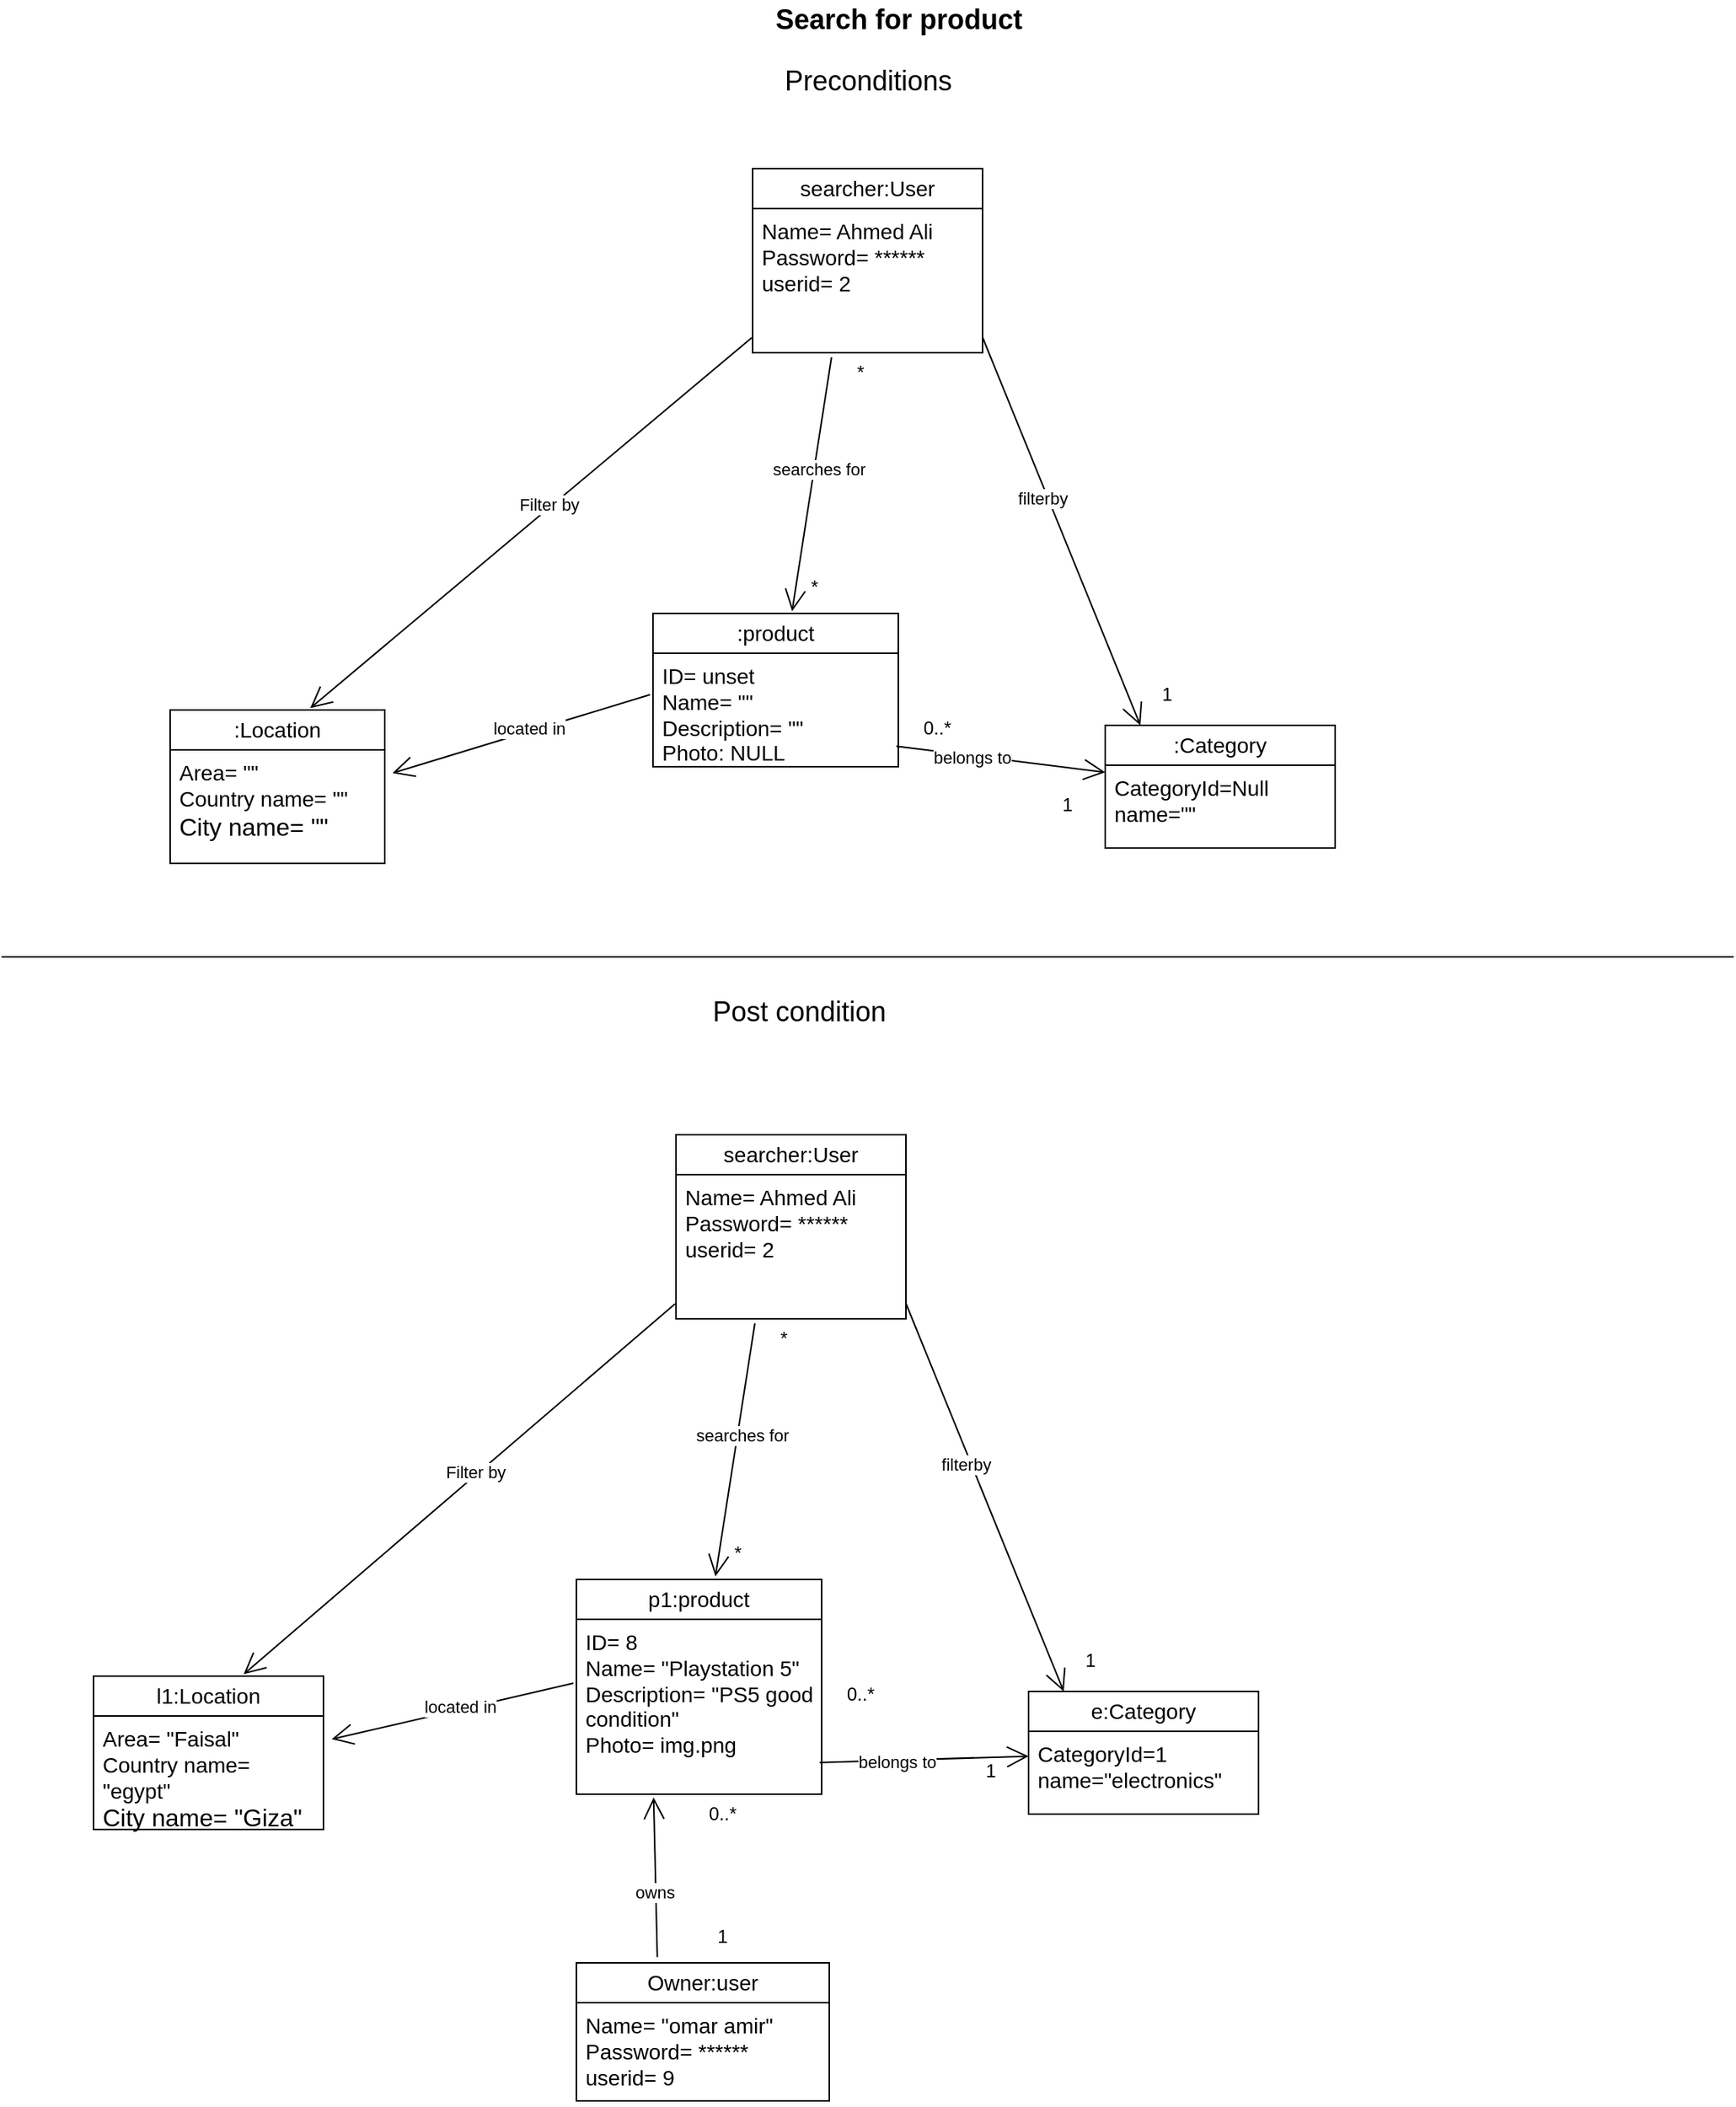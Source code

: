 <mxfile version="27.0.2">
  <diagram name="Page-1" id="l1g4KpjitnGV14DNMO7M">
    <mxGraphModel dx="1281" dy="562" grid="1" gridSize="10" guides="1" tooltips="1" connect="1" arrows="1" fold="1" page="1" pageScale="1" pageWidth="1169" pageHeight="1654" math="0" shadow="0">
      <root>
        <mxCell id="0" />
        <mxCell id="1" parent="0" />
        <mxCell id="qECTr6zoX_LYbof8itnt-2" value="&lt;font style=&quot;font-size: 14px;&quot;&gt;searcher:User&lt;/font&gt;" style="swimlane;fontStyle=0;childLayout=stackLayout;horizontal=1;startSize=26;fillColor=none;horizontalStack=0;resizeParent=1;resizeParentMax=0;resizeLast=0;collapsible=1;marginBottom=0;whiteSpace=wrap;html=1;" vertex="1" parent="1">
          <mxGeometry x="490" y="130" width="150" height="120" as="geometry" />
        </mxCell>
        <mxCell id="qECTr6zoX_LYbof8itnt-3" value="&lt;font style=&quot;font-size: 14px;&quot;&gt;&lt;span style=&quot;text-wrap-mode: nowrap;&quot;&gt;Name= Ahmed Ali&lt;/span&gt;&lt;br style=&quot;text-wrap-mode: nowrap; padding: 0px; margin: 0px;&quot;&gt;&lt;span style=&quot;text-wrap-mode: nowrap;&quot;&gt;Password= ******&lt;/span&gt;&lt;br style=&quot;text-wrap-mode: nowrap; padding: 0px; margin: 0px;&quot;&gt;&lt;span style=&quot;text-wrap-mode: nowrap;&quot;&gt;userid= 2&lt;/span&gt;&lt;/font&gt;" style="text;strokeColor=none;fillColor=none;align=left;verticalAlign=top;spacingLeft=4;spacingRight=4;overflow=hidden;rotatable=0;points=[[0,0.5],[1,0.5]];portConstraint=eastwest;whiteSpace=wrap;html=1;" vertex="1" parent="qECTr6zoX_LYbof8itnt-2">
          <mxGeometry y="26" width="150" height="94" as="geometry" />
        </mxCell>
        <mxCell id="qECTr6zoX_LYbof8itnt-4" value="&lt;font style=&quot;font-size: 18px;&quot;&gt;Search for product&lt;/font&gt;" style="text;align=center;fontStyle=1;verticalAlign=middle;spacingLeft=3;spacingRight=3;strokeColor=none;rotatable=0;points=[[0,0.5],[1,0.5]];portConstraint=eastwest;html=1;" vertex="1" parent="1">
          <mxGeometry x="490" y="20" width="190" height="26" as="geometry" />
        </mxCell>
        <mxCell id="qECTr6zoX_LYbof8itnt-5" value="&lt;font style=&quot;font-size: 18px;&quot;&gt;Preconditions&lt;/font&gt;" style="text;html=1;align=center;verticalAlign=middle;resizable=0;points=[];autosize=1;strokeColor=none;fillColor=none;" vertex="1" parent="1">
          <mxGeometry x="500" y="53" width="130" height="40" as="geometry" />
        </mxCell>
        <mxCell id="qECTr6zoX_LYbof8itnt-6" value="&lt;font style=&quot;font-size: 14px;&quot;&gt;:Location&lt;/font&gt;" style="swimlane;fontStyle=0;childLayout=stackLayout;horizontal=1;startSize=26;fillColor=none;horizontalStack=0;resizeParent=1;resizeParentMax=0;resizeLast=0;collapsible=1;marginBottom=0;whiteSpace=wrap;html=1;" vertex="1" parent="1">
          <mxGeometry x="110" y="483" width="140" height="100" as="geometry" />
        </mxCell>
        <mxCell id="qECTr6zoX_LYbof8itnt-7" value="&lt;font style=&quot;font-size: 14px;&quot;&gt;&lt;span style=&quot;text-wrap-mode: nowrap;&quot;&gt;Area= &quot;&quot;&lt;/span&gt;&lt;br style=&quot;padding: 0px; margin: 0px; text-wrap-mode: nowrap;&quot;&gt;&lt;span style=&quot;text-wrap-mode: nowrap;&quot;&gt;Country name= &quot;&quot;&lt;/span&gt;&lt;/font&gt;&lt;div style=&quot;padding: 0px; margin: 0px; text-wrap-mode: nowrap;&quot;&gt;&lt;font size=&quot;3&quot;&gt;City name= &quot;&quot;&lt;/font&gt;&lt;/div&gt;" style="text;strokeColor=none;fillColor=none;align=left;verticalAlign=top;spacingLeft=4;spacingRight=4;overflow=hidden;rotatable=0;points=[[0,0.5],[1,0.5]];portConstraint=eastwest;whiteSpace=wrap;html=1;" vertex="1" parent="qECTr6zoX_LYbof8itnt-6">
          <mxGeometry y="26" width="140" height="74" as="geometry" />
        </mxCell>
        <mxCell id="qECTr6zoX_LYbof8itnt-8" value="&lt;font style=&quot;font-size: 14px;&quot;&gt;:product&lt;/font&gt;" style="swimlane;fontStyle=0;childLayout=stackLayout;horizontal=1;startSize=26;fillColor=none;horizontalStack=0;resizeParent=1;resizeParentMax=0;resizeLast=0;collapsible=1;marginBottom=0;whiteSpace=wrap;html=1;" vertex="1" parent="1">
          <mxGeometry x="425" y="420" width="160" height="100" as="geometry" />
        </mxCell>
        <mxCell id="qECTr6zoX_LYbof8itnt-9" value="&lt;font style=&quot;font-size: 14px;&quot;&gt;&lt;span style=&quot;text-wrap-mode: nowrap;&quot;&gt;ID= unset&lt;/span&gt;&lt;br style=&quot;padding: 0px; margin: 0px; text-wrap-mode: nowrap;&quot;&gt;&lt;span style=&quot;text-wrap-mode: nowrap;&quot;&gt;Name= &quot;&quot;&lt;/span&gt;&lt;br style=&quot;padding: 0px; margin: 0px; text-wrap-mode: nowrap;&quot;&gt;&lt;span style=&quot;text-wrap-mode: nowrap;&quot;&gt;Description= &quot;&quot;&lt;/span&gt;&lt;br style=&quot;padding: 0px; margin: 0px; text-wrap-mode: nowrap;&quot;&gt;&lt;span style=&quot;text-wrap-mode: nowrap;&quot;&gt;Photo: NULL&lt;/span&gt;&lt;/font&gt;" style="text;strokeColor=none;fillColor=none;align=left;verticalAlign=top;spacingLeft=4;spacingRight=4;overflow=hidden;rotatable=0;points=[[0,0.5],[1,0.5]];portConstraint=eastwest;whiteSpace=wrap;html=1;" vertex="1" parent="qECTr6zoX_LYbof8itnt-8">
          <mxGeometry y="26" width="160" height="74" as="geometry" />
        </mxCell>
        <mxCell id="qECTr6zoX_LYbof8itnt-10" value="" style="endArrow=open;endFill=1;endSize=12;html=1;rounded=0;exitX=0.343;exitY=1.032;exitDx=0;exitDy=0;exitPerimeter=0;entryX=0.567;entryY=-0.014;entryDx=0;entryDy=0;entryPerimeter=0;" edge="1" parent="1" source="qECTr6zoX_LYbof8itnt-3" target="qECTr6zoX_LYbof8itnt-8">
          <mxGeometry width="160" relative="1" as="geometry">
            <mxPoint x="500" y="370" as="sourcePoint" />
            <mxPoint x="660" y="370" as="targetPoint" />
          </mxGeometry>
        </mxCell>
        <mxCell id="qECTr6zoX_LYbof8itnt-11" value="searches for" style="edgeLabel;html=1;align=center;verticalAlign=middle;resizable=0;points=[];" vertex="1" connectable="0" parent="qECTr6zoX_LYbof8itnt-10">
          <mxGeometry x="-0.126" y="3" relative="1" as="geometry">
            <mxPoint as="offset" />
          </mxGeometry>
        </mxCell>
        <mxCell id="qECTr6zoX_LYbof8itnt-12" value="*" style="text;html=1;align=center;verticalAlign=middle;resizable=0;points=[];autosize=1;strokeColor=none;fillColor=none;" vertex="1" parent="1">
          <mxGeometry x="545" y="248" width="30" height="30" as="geometry" />
        </mxCell>
        <mxCell id="qECTr6zoX_LYbof8itnt-13" value="*" style="text;html=1;align=center;verticalAlign=middle;resizable=0;points=[];autosize=1;strokeColor=none;fillColor=none;" vertex="1" parent="1">
          <mxGeometry x="515" y="388" width="30" height="30" as="geometry" />
        </mxCell>
        <mxCell id="qECTr6zoX_LYbof8itnt-14" value="&lt;font style=&quot;font-size: 14px;&quot;&gt;:Category&lt;/font&gt;" style="swimlane;fontStyle=0;childLayout=stackLayout;horizontal=1;startSize=26;fillColor=none;horizontalStack=0;resizeParent=1;resizeParentMax=0;resizeLast=0;collapsible=1;marginBottom=0;whiteSpace=wrap;html=1;" vertex="1" parent="1">
          <mxGeometry x="720" y="493" width="150" height="80" as="geometry" />
        </mxCell>
        <mxCell id="qECTr6zoX_LYbof8itnt-15" value="&lt;font style=&quot;font-size: 14px;&quot;&gt;CategoryId=Null&lt;/font&gt;&lt;div&gt;&lt;font style=&quot;font-size: 14px;&quot;&gt;name=&quot;&quot;&lt;/font&gt;&lt;/div&gt;" style="text;strokeColor=none;fillColor=none;align=left;verticalAlign=top;spacingLeft=4;spacingRight=4;overflow=hidden;rotatable=0;points=[[0,0.5],[1,0.5]];portConstraint=eastwest;whiteSpace=wrap;html=1;" vertex="1" parent="qECTr6zoX_LYbof8itnt-14">
          <mxGeometry y="26" width="150" height="54" as="geometry" />
        </mxCell>
        <mxCell id="qECTr6zoX_LYbof8itnt-18" value="" style="endArrow=open;endFill=1;endSize=12;html=1;rounded=0;exitX=0.992;exitY=0.819;exitDx=0;exitDy=0;exitPerimeter=0;" edge="1" parent="1" source="qECTr6zoX_LYbof8itnt-9" target="qECTr6zoX_LYbof8itnt-14">
          <mxGeometry width="160" relative="1" as="geometry">
            <mxPoint x="505" y="550" as="sourcePoint" />
            <mxPoint x="665" y="550" as="targetPoint" />
          </mxGeometry>
        </mxCell>
        <mxCell id="qECTr6zoX_LYbof8itnt-19" value="belongs to" style="edgeLabel;html=1;align=center;verticalAlign=middle;resizable=0;points=[];" vertex="1" connectable="0" parent="qECTr6zoX_LYbof8itnt-18">
          <mxGeometry x="-0.283" y="-1" relative="1" as="geometry">
            <mxPoint x="1" as="offset" />
          </mxGeometry>
        </mxCell>
        <mxCell id="qECTr6zoX_LYbof8itnt-20" value="1" style="text;html=1;align=center;verticalAlign=middle;resizable=0;points=[];autosize=1;strokeColor=none;fillColor=none;" vertex="1" parent="1">
          <mxGeometry x="680" y="530" width="30" height="30" as="geometry" />
        </mxCell>
        <mxCell id="qECTr6zoX_LYbof8itnt-21" value="0..*" style="text;html=1;align=center;verticalAlign=middle;resizable=0;points=[];autosize=1;strokeColor=none;fillColor=none;" vertex="1" parent="1">
          <mxGeometry x="590" y="480" width="40" height="30" as="geometry" />
        </mxCell>
        <mxCell id="qECTr6zoX_LYbof8itnt-22" value="" style="endArrow=open;endFill=1;endSize=12;html=1;rounded=0;entryX=1.036;entryY=0.205;entryDx=0;entryDy=0;entryPerimeter=0;exitX=-0.012;exitY=0.365;exitDx=0;exitDy=0;exitPerimeter=0;" edge="1" parent="1" source="qECTr6zoX_LYbof8itnt-9" target="qECTr6zoX_LYbof8itnt-7">
          <mxGeometry width="160" relative="1" as="geometry">
            <mxPoint x="230" y="420" as="sourcePoint" />
            <mxPoint x="390" y="420" as="targetPoint" />
          </mxGeometry>
        </mxCell>
        <mxCell id="qECTr6zoX_LYbof8itnt-26" value="located in" style="edgeLabel;html=1;align=center;verticalAlign=middle;resizable=0;points=[];" vertex="1" connectable="0" parent="qECTr6zoX_LYbof8itnt-22">
          <mxGeometry x="-0.067" y="-2" relative="1" as="geometry">
            <mxPoint as="offset" />
          </mxGeometry>
        </mxCell>
        <mxCell id="qECTr6zoX_LYbof8itnt-23" value="" style="endArrow=open;endFill=1;endSize=12;html=1;rounded=0;entryX=0.653;entryY=-0.012;entryDx=0;entryDy=0;entryPerimeter=0;exitX=-0.004;exitY=0.896;exitDx=0;exitDy=0;exitPerimeter=0;" edge="1" parent="1" source="qECTr6zoX_LYbof8itnt-3" target="qECTr6zoX_LYbof8itnt-6">
          <mxGeometry width="160" relative="1" as="geometry">
            <mxPoint x="250" y="262.5" as="sourcePoint" />
            <mxPoint x="410" y="262.5" as="targetPoint" />
          </mxGeometry>
        </mxCell>
        <mxCell id="qECTr6zoX_LYbof8itnt-24" value="Filter by" style="edgeLabel;html=1;align=center;verticalAlign=middle;resizable=0;points=[];" vertex="1" connectable="0" parent="qECTr6zoX_LYbof8itnt-23">
          <mxGeometry x="-0.084" y="-2" relative="1" as="geometry">
            <mxPoint as="offset" />
          </mxGeometry>
        </mxCell>
        <mxCell id="qECTr6zoX_LYbof8itnt-27" value="" style="endArrow=open;endFill=1;endSize=12;html=1;rounded=0;entryX=0.153;entryY=0;entryDx=0;entryDy=0;entryPerimeter=0;" edge="1" parent="1" target="qECTr6zoX_LYbof8itnt-14">
          <mxGeometry width="160" relative="1" as="geometry">
            <mxPoint x="640" y="240" as="sourcePoint" />
            <mxPoint x="800" y="240" as="targetPoint" />
          </mxGeometry>
        </mxCell>
        <mxCell id="qECTr6zoX_LYbof8itnt-28" value="filterby" style="edgeLabel;html=1;align=center;verticalAlign=middle;resizable=0;points=[];" vertex="1" connectable="0" parent="qECTr6zoX_LYbof8itnt-27">
          <mxGeometry x="-0.176" y="-4" relative="1" as="geometry">
            <mxPoint y="-1" as="offset" />
          </mxGeometry>
        </mxCell>
        <mxCell id="qECTr6zoX_LYbof8itnt-29" value="1" style="text;html=1;align=center;verticalAlign=middle;resizable=0;points=[];autosize=1;strokeColor=none;fillColor=none;" vertex="1" parent="1">
          <mxGeometry x="745" y="458" width="30" height="30" as="geometry" />
        </mxCell>
        <mxCell id="qECTr6zoX_LYbof8itnt-30" value="" style="line;strokeWidth=1;fillColor=none;align=left;verticalAlign=middle;spacingTop=-1;spacingLeft=3;spacingRight=3;rotatable=0;labelPosition=right;points=[];portConstraint=eastwest;strokeColor=inherit;" vertex="1" parent="1">
          <mxGeometry y="640" width="1130" height="8" as="geometry" />
        </mxCell>
        <mxCell id="qECTr6zoX_LYbof8itnt-31" value="&lt;font style=&quot;font-size: 14px;&quot;&gt;searcher:User&lt;/font&gt;" style="swimlane;fontStyle=0;childLayout=stackLayout;horizontal=1;startSize=26;fillColor=none;horizontalStack=0;resizeParent=1;resizeParentMax=0;resizeLast=0;collapsible=1;marginBottom=0;whiteSpace=wrap;html=1;" vertex="1" parent="1">
          <mxGeometry x="440" y="760" width="150" height="120" as="geometry" />
        </mxCell>
        <mxCell id="qECTr6zoX_LYbof8itnt-32" value="&lt;font style=&quot;font-size: 14px;&quot;&gt;&lt;span style=&quot;text-wrap-mode: nowrap;&quot;&gt;Name= Ahmed Ali&lt;/span&gt;&lt;br style=&quot;text-wrap-mode: nowrap; padding: 0px; margin: 0px;&quot;&gt;&lt;span style=&quot;text-wrap-mode: nowrap;&quot;&gt;Password= ******&lt;/span&gt;&lt;br style=&quot;text-wrap-mode: nowrap; padding: 0px; margin: 0px;&quot;&gt;&lt;span style=&quot;text-wrap-mode: nowrap;&quot;&gt;userid= 2&lt;/span&gt;&lt;/font&gt;" style="text;strokeColor=none;fillColor=none;align=left;verticalAlign=top;spacingLeft=4;spacingRight=4;overflow=hidden;rotatable=0;points=[[0,0.5],[1,0.5]];portConstraint=eastwest;whiteSpace=wrap;html=1;" vertex="1" parent="qECTr6zoX_LYbof8itnt-31">
          <mxGeometry y="26" width="150" height="94" as="geometry" />
        </mxCell>
        <mxCell id="qECTr6zoX_LYbof8itnt-33" value="&lt;font style=&quot;font-size: 14px;&quot;&gt;l1:Location&lt;/font&gt;" style="swimlane;fontStyle=0;childLayout=stackLayout;horizontal=1;startSize=26;fillColor=none;horizontalStack=0;resizeParent=1;resizeParentMax=0;resizeLast=0;collapsible=1;marginBottom=0;whiteSpace=wrap;html=1;" vertex="1" parent="1">
          <mxGeometry x="60" y="1113" width="150" height="100" as="geometry" />
        </mxCell>
        <mxCell id="qECTr6zoX_LYbof8itnt-34" value="&lt;font style=&quot;font-size: 14px;&quot;&gt;&lt;span style=&quot;text-wrap-mode: nowrap;&quot;&gt;Area= &quot;Faisal&quot;&lt;/span&gt;&lt;br style=&quot;padding: 0px; margin: 0px; text-wrap-mode: nowrap;&quot;&gt;&lt;span style=&quot;text-wrap-mode: nowrap;&quot;&gt;Country name= &quot;egypt&quot;&lt;/span&gt;&lt;/font&gt;&lt;div style=&quot;padding: 0px; margin: 0px; text-wrap-mode: nowrap;&quot;&gt;&lt;font size=&quot;3&quot;&gt;City name= &quot;Giza&quot;&lt;/font&gt;&lt;/div&gt;" style="text;strokeColor=none;fillColor=none;align=left;verticalAlign=top;spacingLeft=4;spacingRight=4;overflow=hidden;rotatable=0;points=[[0,0.5],[1,0.5]];portConstraint=eastwest;whiteSpace=wrap;html=1;" vertex="1" parent="qECTr6zoX_LYbof8itnt-33">
          <mxGeometry y="26" width="150" height="74" as="geometry" />
        </mxCell>
        <mxCell id="qECTr6zoX_LYbof8itnt-35" value="&lt;font style=&quot;font-size: 14px;&quot;&gt;p1:product&lt;/font&gt;" style="swimlane;fontStyle=0;childLayout=stackLayout;horizontal=1;startSize=26;fillColor=none;horizontalStack=0;resizeParent=1;resizeParentMax=0;resizeLast=0;collapsible=1;marginBottom=0;whiteSpace=wrap;html=1;" vertex="1" parent="1">
          <mxGeometry x="375" y="1050" width="160" height="140" as="geometry" />
        </mxCell>
        <mxCell id="qECTr6zoX_LYbof8itnt-36" value="&lt;font style=&quot;font-size: 14px;&quot;&gt;&lt;span style=&quot;text-wrap-mode: nowrap;&quot;&gt;ID= 8&lt;/span&gt;&lt;br style=&quot;padding: 0px; margin: 0px; text-wrap-mode: nowrap;&quot;&gt;&lt;span style=&quot;text-wrap-mode: nowrap;&quot;&gt;Name= &quot;Playstation 5&quot;&lt;/span&gt;&lt;br style=&quot;padding: 0px; margin: 0px; text-wrap-mode: nowrap;&quot;&gt;&lt;span style=&quot;text-wrap-mode: nowrap;&quot;&gt;Description= &quot;PS5 good&lt;/span&gt;&lt;/font&gt;&lt;div&gt;&lt;font style=&quot;font-size: 14px;&quot;&gt;&lt;span style=&quot;text-wrap-mode: nowrap;&quot;&gt;condition&quot;&lt;/span&gt;&lt;br style=&quot;padding: 0px; margin: 0px; text-wrap-mode: nowrap;&quot;&gt;&lt;span style=&quot;text-wrap-mode: nowrap;&quot;&gt;Photo= img.png&lt;/span&gt;&lt;/font&gt;&lt;/div&gt;" style="text;strokeColor=none;fillColor=none;align=left;verticalAlign=top;spacingLeft=4;spacingRight=4;overflow=hidden;rotatable=0;points=[[0,0.5],[1,0.5]];portConstraint=eastwest;whiteSpace=wrap;html=1;" vertex="1" parent="qECTr6zoX_LYbof8itnt-35">
          <mxGeometry y="26" width="160" height="114" as="geometry" />
        </mxCell>
        <mxCell id="qECTr6zoX_LYbof8itnt-37" value="" style="endArrow=open;endFill=1;endSize=12;html=1;rounded=0;exitX=0.343;exitY=1.032;exitDx=0;exitDy=0;exitPerimeter=0;entryX=0.567;entryY=-0.014;entryDx=0;entryDy=0;entryPerimeter=0;" edge="1" parent="1" source="qECTr6zoX_LYbof8itnt-32" target="qECTr6zoX_LYbof8itnt-35">
          <mxGeometry width="160" relative="1" as="geometry">
            <mxPoint x="450" y="1000" as="sourcePoint" />
            <mxPoint x="610" y="1000" as="targetPoint" />
          </mxGeometry>
        </mxCell>
        <mxCell id="qECTr6zoX_LYbof8itnt-38" value="searches for" style="edgeLabel;html=1;align=center;verticalAlign=middle;resizable=0;points=[];" vertex="1" connectable="0" parent="qECTr6zoX_LYbof8itnt-37">
          <mxGeometry x="-0.126" y="3" relative="1" as="geometry">
            <mxPoint as="offset" />
          </mxGeometry>
        </mxCell>
        <mxCell id="qECTr6zoX_LYbof8itnt-39" value="*" style="text;html=1;align=center;verticalAlign=middle;resizable=0;points=[];autosize=1;strokeColor=none;fillColor=none;" vertex="1" parent="1">
          <mxGeometry x="495" y="878" width="30" height="30" as="geometry" />
        </mxCell>
        <mxCell id="qECTr6zoX_LYbof8itnt-40" value="*" style="text;html=1;align=center;verticalAlign=middle;resizable=0;points=[];autosize=1;strokeColor=none;fillColor=none;" vertex="1" parent="1">
          <mxGeometry x="465" y="1018" width="30" height="30" as="geometry" />
        </mxCell>
        <mxCell id="qECTr6zoX_LYbof8itnt-41" value="&lt;font style=&quot;font-size: 14px;&quot;&gt;e:Category&lt;/font&gt;" style="swimlane;fontStyle=0;childLayout=stackLayout;horizontal=1;startSize=26;fillColor=none;horizontalStack=0;resizeParent=1;resizeParentMax=0;resizeLast=0;collapsible=1;marginBottom=0;whiteSpace=wrap;html=1;" vertex="1" parent="1">
          <mxGeometry x="670" y="1123" width="150" height="80" as="geometry" />
        </mxCell>
        <mxCell id="qECTr6zoX_LYbof8itnt-42" value="&lt;font style=&quot;font-size: 14px;&quot;&gt;CategoryId=1&lt;/font&gt;&lt;div&gt;&lt;font style=&quot;font-size: 14px;&quot;&gt;name=&quot;electronics&quot;&lt;/font&gt;&lt;/div&gt;" style="text;strokeColor=none;fillColor=none;align=left;verticalAlign=top;spacingLeft=4;spacingRight=4;overflow=hidden;rotatable=0;points=[[0,0.5],[1,0.5]];portConstraint=eastwest;whiteSpace=wrap;html=1;" vertex="1" parent="qECTr6zoX_LYbof8itnt-41">
          <mxGeometry y="26" width="150" height="54" as="geometry" />
        </mxCell>
        <mxCell id="qECTr6zoX_LYbof8itnt-43" value="" style="endArrow=open;endFill=1;endSize=12;html=1;rounded=0;exitX=0.992;exitY=0.819;exitDx=0;exitDy=0;exitPerimeter=0;" edge="1" parent="1" source="qECTr6zoX_LYbof8itnt-36" target="qECTr6zoX_LYbof8itnt-41">
          <mxGeometry width="160" relative="1" as="geometry">
            <mxPoint x="455" y="1180" as="sourcePoint" />
            <mxPoint x="615" y="1180" as="targetPoint" />
          </mxGeometry>
        </mxCell>
        <mxCell id="qECTr6zoX_LYbof8itnt-44" value="belongs to" style="edgeLabel;html=1;align=center;verticalAlign=middle;resizable=0;points=[];" vertex="1" connectable="0" parent="qECTr6zoX_LYbof8itnt-43">
          <mxGeometry x="-0.283" y="-1" relative="1" as="geometry">
            <mxPoint x="1" as="offset" />
          </mxGeometry>
        </mxCell>
        <mxCell id="qECTr6zoX_LYbof8itnt-45" value="1" style="text;html=1;align=center;verticalAlign=middle;resizable=0;points=[];autosize=1;strokeColor=none;fillColor=none;" vertex="1" parent="1">
          <mxGeometry x="630" y="1160" width="30" height="30" as="geometry" />
        </mxCell>
        <mxCell id="qECTr6zoX_LYbof8itnt-46" value="0..*" style="text;html=1;align=center;verticalAlign=middle;resizable=0;points=[];autosize=1;strokeColor=none;fillColor=none;" vertex="1" parent="1">
          <mxGeometry x="540" y="1110" width="40" height="30" as="geometry" />
        </mxCell>
        <mxCell id="qECTr6zoX_LYbof8itnt-47" value="" style="endArrow=open;endFill=1;endSize=12;html=1;rounded=0;entryX=1.036;entryY=0.205;entryDx=0;entryDy=0;entryPerimeter=0;exitX=-0.012;exitY=0.365;exitDx=0;exitDy=0;exitPerimeter=0;" edge="1" parent="1" source="qECTr6zoX_LYbof8itnt-36" target="qECTr6zoX_LYbof8itnt-34">
          <mxGeometry width="160" relative="1" as="geometry">
            <mxPoint x="180" y="1050" as="sourcePoint" />
            <mxPoint x="340" y="1050" as="targetPoint" />
          </mxGeometry>
        </mxCell>
        <mxCell id="qECTr6zoX_LYbof8itnt-48" value="located in" style="edgeLabel;html=1;align=center;verticalAlign=middle;resizable=0;points=[];" vertex="1" connectable="0" parent="qECTr6zoX_LYbof8itnt-47">
          <mxGeometry x="-0.067" y="-2" relative="1" as="geometry">
            <mxPoint as="offset" />
          </mxGeometry>
        </mxCell>
        <mxCell id="qECTr6zoX_LYbof8itnt-49" value="" style="endArrow=open;endFill=1;endSize=12;html=1;rounded=0;entryX=0.653;entryY=-0.012;entryDx=0;entryDy=0;entryPerimeter=0;exitX=-0.004;exitY=0.896;exitDx=0;exitDy=0;exitPerimeter=0;" edge="1" parent="1" source="qECTr6zoX_LYbof8itnt-32" target="qECTr6zoX_LYbof8itnt-33">
          <mxGeometry width="160" relative="1" as="geometry">
            <mxPoint x="200" y="892.5" as="sourcePoint" />
            <mxPoint x="360" y="892.5" as="targetPoint" />
          </mxGeometry>
        </mxCell>
        <mxCell id="qECTr6zoX_LYbof8itnt-50" value="Filter by" style="edgeLabel;html=1;align=center;verticalAlign=middle;resizable=0;points=[];" vertex="1" connectable="0" parent="qECTr6zoX_LYbof8itnt-49">
          <mxGeometry x="-0.084" y="-2" relative="1" as="geometry">
            <mxPoint as="offset" />
          </mxGeometry>
        </mxCell>
        <mxCell id="qECTr6zoX_LYbof8itnt-51" value="" style="endArrow=open;endFill=1;endSize=12;html=1;rounded=0;entryX=0.153;entryY=0;entryDx=0;entryDy=0;entryPerimeter=0;" edge="1" parent="1" target="qECTr6zoX_LYbof8itnt-41">
          <mxGeometry width="160" relative="1" as="geometry">
            <mxPoint x="590" y="870" as="sourcePoint" />
            <mxPoint x="750" y="870" as="targetPoint" />
          </mxGeometry>
        </mxCell>
        <mxCell id="qECTr6zoX_LYbof8itnt-52" value="filterby" style="edgeLabel;html=1;align=center;verticalAlign=middle;resizable=0;points=[];" vertex="1" connectable="0" parent="qECTr6zoX_LYbof8itnt-51">
          <mxGeometry x="-0.176" y="-4" relative="1" as="geometry">
            <mxPoint y="-1" as="offset" />
          </mxGeometry>
        </mxCell>
        <mxCell id="qECTr6zoX_LYbof8itnt-53" value="1" style="text;html=1;align=center;verticalAlign=middle;resizable=0;points=[];autosize=1;strokeColor=none;fillColor=none;" vertex="1" parent="1">
          <mxGeometry x="695" y="1088" width="30" height="30" as="geometry" />
        </mxCell>
        <mxCell id="qECTr6zoX_LYbof8itnt-54" value="&lt;font style=&quot;font-size: 18px;&quot;&gt;Post condition&lt;/font&gt;" style="text;html=1;align=center;verticalAlign=middle;resizable=0;points=[];autosize=1;strokeColor=none;fillColor=none;" vertex="1" parent="1">
          <mxGeometry x="450" y="660" width="140" height="40" as="geometry" />
        </mxCell>
        <mxCell id="qECTr6zoX_LYbof8itnt-55" value="&lt;font style=&quot;font-size: 14px;&quot;&gt;Owner:user&lt;/font&gt;" style="swimlane;fontStyle=0;childLayout=stackLayout;horizontal=1;startSize=26;fillColor=none;horizontalStack=0;resizeParent=1;resizeParentMax=0;resizeLast=0;collapsible=1;marginBottom=0;whiteSpace=wrap;html=1;" vertex="1" parent="1">
          <mxGeometry x="375" y="1300" width="165" height="90" as="geometry" />
        </mxCell>
        <mxCell id="qECTr6zoX_LYbof8itnt-58" value="&lt;font style=&quot;font-size: 14px;&quot;&gt;&lt;span style=&quot;text-wrap-mode: nowrap;&quot;&gt;Name= &quot;omar amir&quot;&lt;/span&gt;&lt;br style=&quot;text-wrap-mode: nowrap; padding: 0px; margin: 0px;&quot;&gt;&lt;span style=&quot;text-wrap-mode: nowrap;&quot;&gt;Password= ******&lt;/span&gt;&lt;br style=&quot;text-wrap-mode: nowrap; padding: 0px; margin: 0px;&quot;&gt;&lt;span style=&quot;text-wrap-mode: nowrap;&quot;&gt;userid= 9&lt;/span&gt;&lt;/font&gt;" style="text;strokeColor=none;fillColor=none;align=left;verticalAlign=top;spacingLeft=4;spacingRight=4;overflow=hidden;rotatable=0;points=[[0,0.5],[1,0.5]];portConstraint=eastwest;whiteSpace=wrap;html=1;" vertex="1" parent="qECTr6zoX_LYbof8itnt-55">
          <mxGeometry y="26" width="165" height="64" as="geometry" />
        </mxCell>
        <mxCell id="qECTr6zoX_LYbof8itnt-59" value="" style="endArrow=open;endFill=1;endSize=12;html=1;rounded=0;exitX=0.32;exitY=-0.042;exitDx=0;exitDy=0;exitPerimeter=0;entryX=0.315;entryY=1.019;entryDx=0;entryDy=0;entryPerimeter=0;" edge="1" parent="1" source="qECTr6zoX_LYbof8itnt-55" target="qECTr6zoX_LYbof8itnt-36">
          <mxGeometry width="160" relative="1" as="geometry">
            <mxPoint x="500" y="1250" as="sourcePoint" />
            <mxPoint x="390" y="1210" as="targetPoint" />
          </mxGeometry>
        </mxCell>
        <mxCell id="qECTr6zoX_LYbof8itnt-61" value="owns" style="edgeLabel;html=1;align=center;verticalAlign=middle;resizable=0;points=[];" vertex="1" connectable="0" parent="qECTr6zoX_LYbof8itnt-59">
          <mxGeometry x="-0.182" y="1" relative="1" as="geometry">
            <mxPoint as="offset" />
          </mxGeometry>
        </mxCell>
        <mxCell id="qECTr6zoX_LYbof8itnt-60" value="0..*" style="text;html=1;align=center;verticalAlign=middle;resizable=0;points=[];autosize=1;strokeColor=none;fillColor=none;" vertex="1" parent="1">
          <mxGeometry x="450" y="1188" width="40" height="30" as="geometry" />
        </mxCell>
        <mxCell id="qECTr6zoX_LYbof8itnt-62" value="1" style="text;html=1;align=center;verticalAlign=middle;resizable=0;points=[];autosize=1;strokeColor=none;fillColor=none;" vertex="1" parent="1">
          <mxGeometry x="455" y="1268" width="30" height="30" as="geometry" />
        </mxCell>
      </root>
    </mxGraphModel>
  </diagram>
</mxfile>
